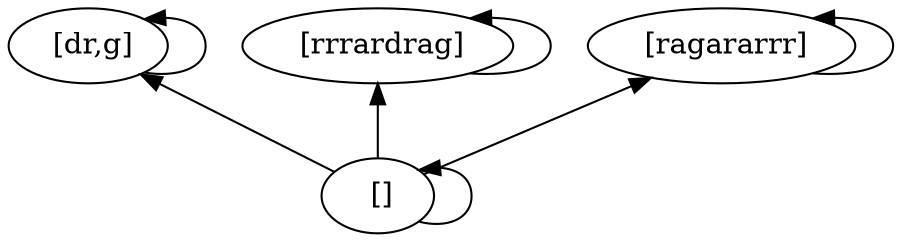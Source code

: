 digraph G {
Graph [rankdir=BT]
1 [label=" [dr,g]"]
2 [label=" [rrrardrag]"]
3 [label=" [ragararrr]"]
4 [label=" []"]
1->1
2->2
3->3
4->1
4->2
4->3
4->4
}